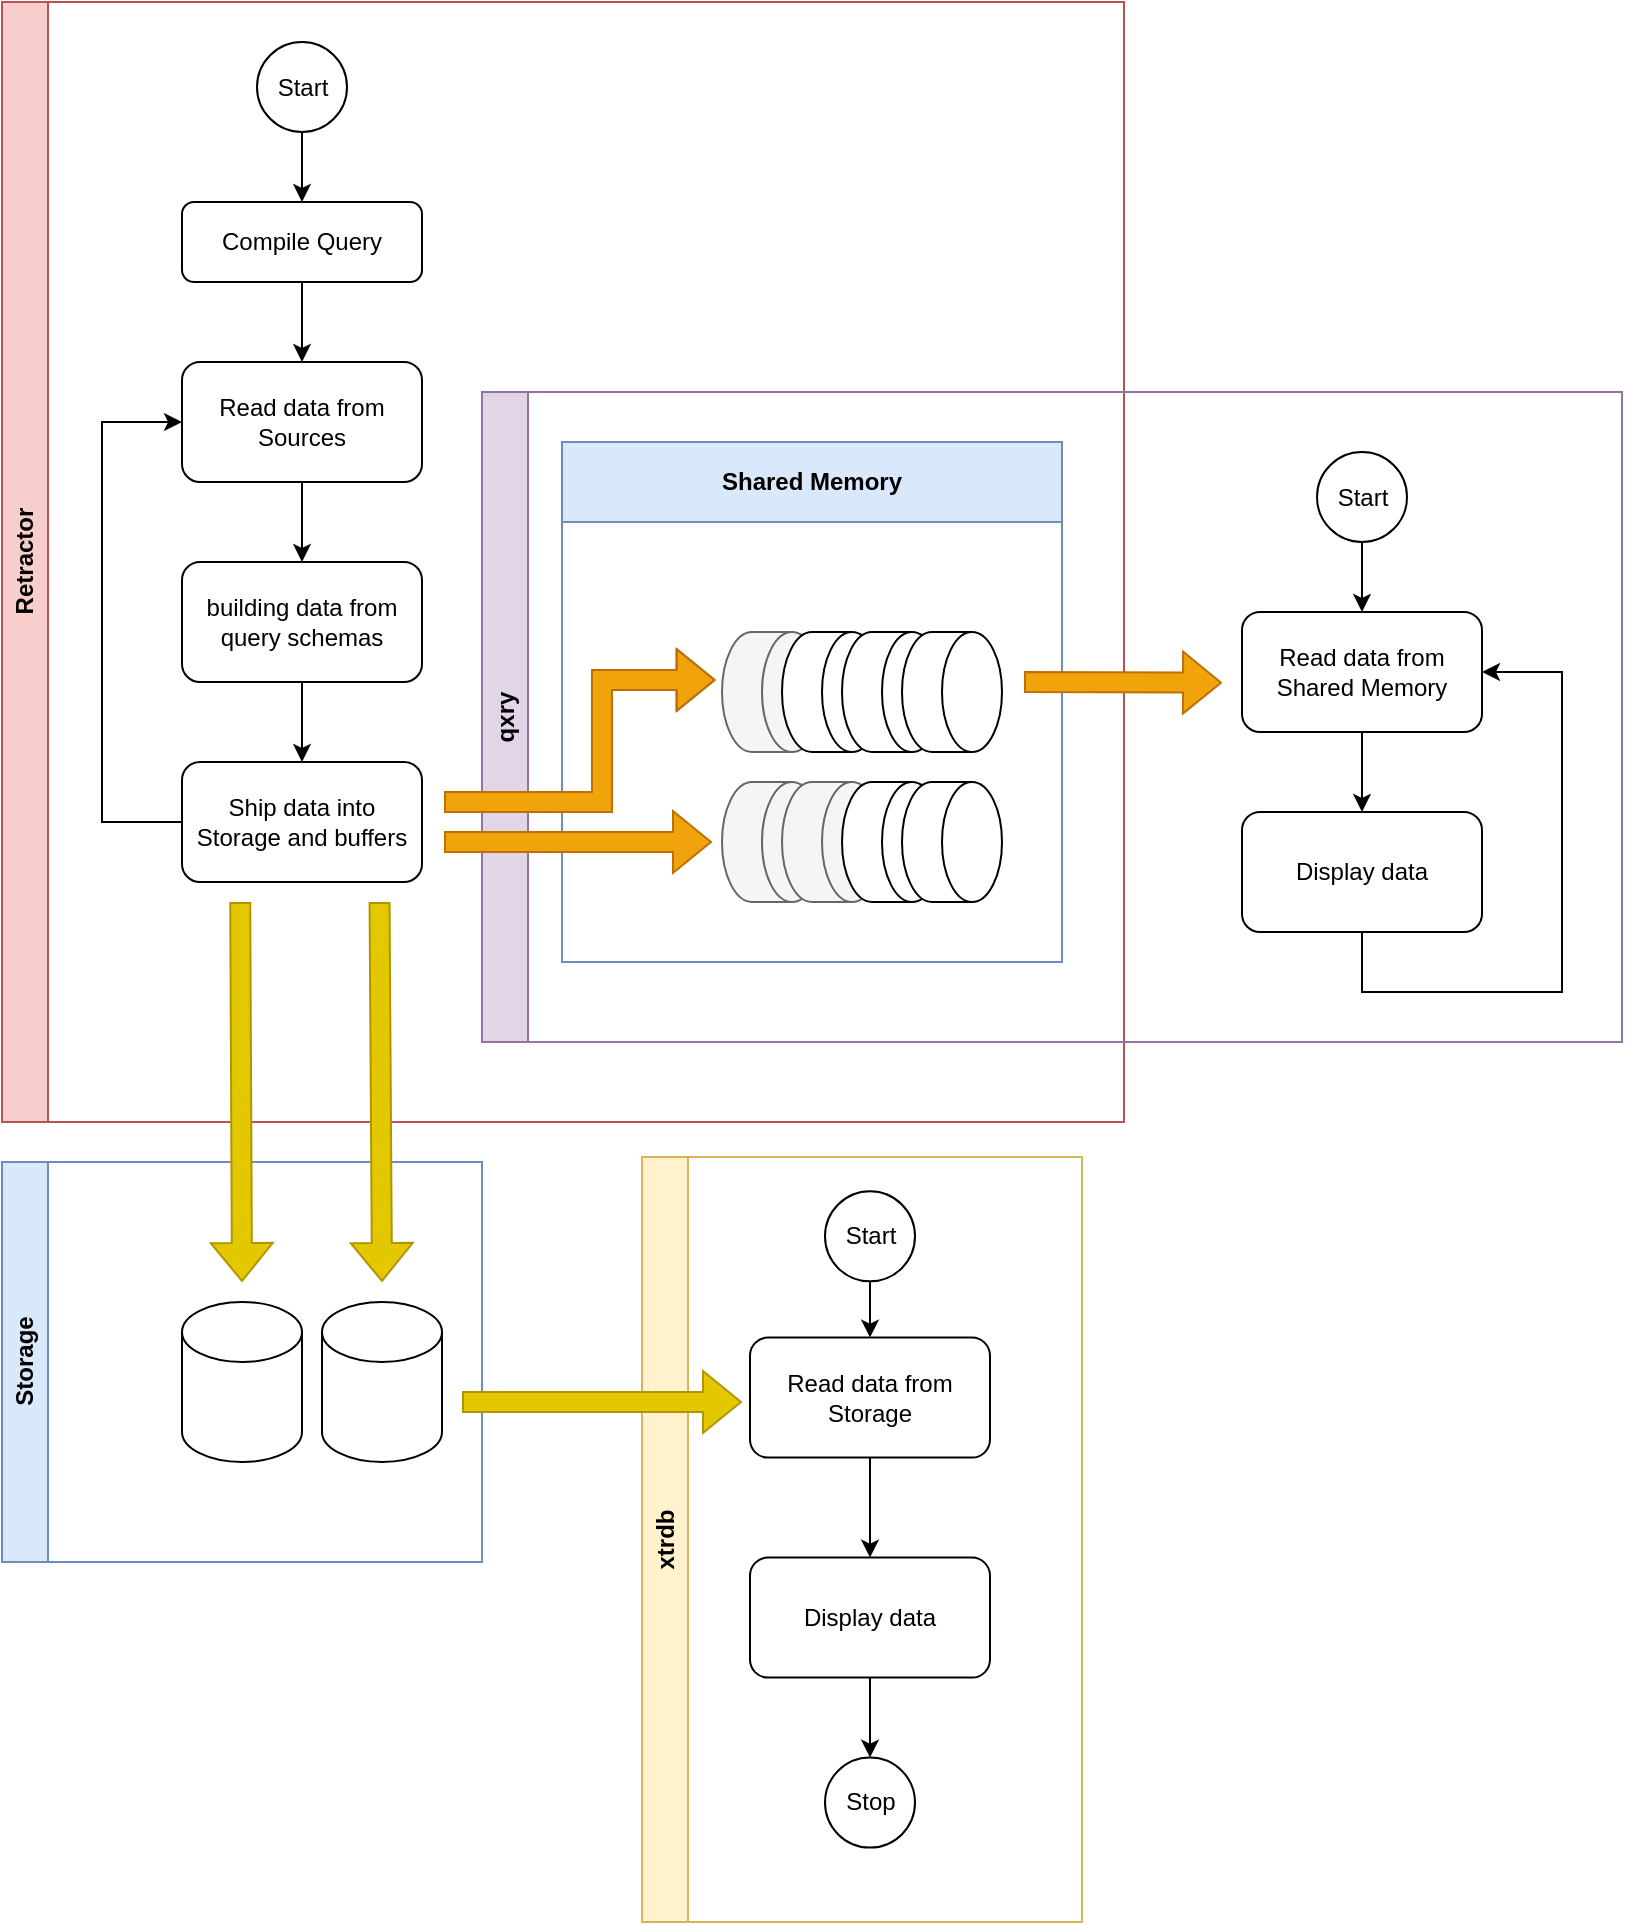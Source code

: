 <mxfile version="21.6.8" type="device">
  <diagram name="Strona-1" id="BG2U26oZRh6Gp2IAzY93">
    <mxGraphModel dx="1100" dy="894" grid="1" gridSize="10" guides="1" tooltips="1" connect="1" arrows="1" fold="1" page="1" pageScale="1" pageWidth="827" pageHeight="1169" math="0" shadow="0">
      <root>
        <mxCell id="0" />
        <mxCell id="1" parent="0" />
        <mxCell id="VHUyBY8sBE0EKWtmwpwd-44" value="Storage" style="swimlane;horizontal=0;whiteSpace=wrap;html=1;fillColor=#dae8fc;strokeColor=#6c8ebf;" parent="1" vertex="1">
          <mxGeometry x="9" y="600" width="240" height="200" as="geometry" />
        </mxCell>
        <mxCell id="VHUyBY8sBE0EKWtmwpwd-45" value="" style="shape=cylinder3;whiteSpace=wrap;html=1;boundedLbl=1;backgroundOutline=1;size=15;" parent="VHUyBY8sBE0EKWtmwpwd-44" vertex="1">
          <mxGeometry x="90" y="70" width="60" height="80" as="geometry" />
        </mxCell>
        <mxCell id="VHUyBY8sBE0EKWtmwpwd-46" value="" style="shape=cylinder3;whiteSpace=wrap;html=1;boundedLbl=1;backgroundOutline=1;size=15;" parent="VHUyBY8sBE0EKWtmwpwd-44" vertex="1">
          <mxGeometry x="160" y="70" width="60" height="80" as="geometry" />
        </mxCell>
        <mxCell id="VHUyBY8sBE0EKWtmwpwd-57" value="Retractor" style="swimlane;horizontal=0;whiteSpace=wrap;html=1;fillColor=#f8cecc;strokeColor=#b85450;" parent="1" vertex="1">
          <mxGeometry x="9" y="20" width="561" height="560" as="geometry" />
        </mxCell>
        <mxCell id="VHUyBY8sBE0EKWtmwpwd-58" value="qxry" style="swimlane;horizontal=0;whiteSpace=wrap;html=1;fillColor=#e1d5e7;strokeColor=#9673a6;" parent="VHUyBY8sBE0EKWtmwpwd-57" vertex="1">
          <mxGeometry x="240" y="195" width="570" height="325" as="geometry" />
        </mxCell>
        <mxCell id="VHUyBY8sBE0EKWtmwpwd-29" value="Read data from&lt;br&gt;Shared Memory" style="rounded=1;whiteSpace=wrap;html=1;" parent="VHUyBY8sBE0EKWtmwpwd-58" vertex="1">
          <mxGeometry x="380" y="110" width="120" height="60" as="geometry" />
        </mxCell>
        <mxCell id="VHUyBY8sBE0EKWtmwpwd-30" value="Display data" style="rounded=1;whiteSpace=wrap;html=1;" parent="VHUyBY8sBE0EKWtmwpwd-58" vertex="1">
          <mxGeometry x="380" y="210" width="120" height="60" as="geometry" />
        </mxCell>
        <mxCell id="VHUyBY8sBE0EKWtmwpwd-33" value="" style="endArrow=classic;html=1;rounded=0;exitX=0.5;exitY=1;exitDx=0;exitDy=0;" parent="VHUyBY8sBE0EKWtmwpwd-58" source="VHUyBY8sBE0EKWtmwpwd-29" target="VHUyBY8sBE0EKWtmwpwd-30" edge="1">
          <mxGeometry width="50" height="50" relative="1" as="geometry">
            <mxPoint x="110" y="220" as="sourcePoint" />
            <mxPoint x="160" y="170" as="targetPoint" />
          </mxGeometry>
        </mxCell>
        <mxCell id="VHUyBY8sBE0EKWtmwpwd-34" value="" style="endArrow=classic;html=1;rounded=0;exitX=0.5;exitY=1;exitDx=0;exitDy=0;entryX=1;entryY=0.5;entryDx=0;entryDy=0;" parent="VHUyBY8sBE0EKWtmwpwd-58" source="VHUyBY8sBE0EKWtmwpwd-30" target="VHUyBY8sBE0EKWtmwpwd-29" edge="1">
          <mxGeometry width="50" height="50" relative="1" as="geometry">
            <mxPoint x="110" y="220" as="sourcePoint" />
            <mxPoint x="540" y="90" as="targetPoint" />
            <Array as="points">
              <mxPoint x="440" y="300" />
              <mxPoint x="540" y="300" />
              <mxPoint x="540" y="140" />
            </Array>
          </mxGeometry>
        </mxCell>
        <mxCell id="VHUyBY8sBE0EKWtmwpwd-54" style="edgeStyle=orthogonalEdgeStyle;rounded=0;orthogonalLoop=1;jettySize=auto;html=1;exitX=0.5;exitY=1;exitDx=0;exitDy=0;entryX=0.5;entryY=0;entryDx=0;entryDy=0;" parent="VHUyBY8sBE0EKWtmwpwd-58" source="VHUyBY8sBE0EKWtmwpwd-53" target="VHUyBY8sBE0EKWtmwpwd-29" edge="1">
          <mxGeometry relative="1" as="geometry" />
        </mxCell>
        <mxCell id="VHUyBY8sBE0EKWtmwpwd-53" value="Start" style="ellipse;whiteSpace=wrap;html=1;aspect=fixed;" parent="VHUyBY8sBE0EKWtmwpwd-58" vertex="1">
          <mxGeometry x="417.5" y="30" width="45" height="45" as="geometry" />
        </mxCell>
        <mxCell id="VHUyBY8sBE0EKWtmwpwd-3" value="Shared Memory" style="swimlane;whiteSpace=wrap;html=1;startSize=40;fillColor=#dae8fc;strokeColor=#6c8ebf;" parent="VHUyBY8sBE0EKWtmwpwd-58" vertex="1">
          <mxGeometry x="40" y="25" width="250" height="260" as="geometry" />
        </mxCell>
        <mxCell id="VHUyBY8sBE0EKWtmwpwd-17" value="" style="shape=cylinder3;whiteSpace=wrap;html=1;boundedLbl=1;backgroundOutline=1;size=15;rotation=90;fillColor=#f5f5f5;fontColor=#333333;strokeColor=#666666;" parent="VHUyBY8sBE0EKWtmwpwd-3" vertex="1">
          <mxGeometry x="75" y="175" width="60" height="50" as="geometry" />
        </mxCell>
        <mxCell id="VHUyBY8sBE0EKWtmwpwd-18" value="" style="shape=cylinder3;whiteSpace=wrap;html=1;boundedLbl=1;backgroundOutline=1;size=15;rotation=90;fillColor=#f5f5f5;fontColor=#333333;strokeColor=#666666;" parent="VHUyBY8sBE0EKWtmwpwd-3" vertex="1">
          <mxGeometry x="105" y="175" width="60" height="50" as="geometry" />
        </mxCell>
        <mxCell id="VHUyBY8sBE0EKWtmwpwd-19" value="" style="shape=cylinder3;whiteSpace=wrap;html=1;boundedLbl=1;backgroundOutline=1;size=15;rotation=90;" parent="VHUyBY8sBE0EKWtmwpwd-3" vertex="1">
          <mxGeometry x="135" y="175" width="60" height="50" as="geometry" />
        </mxCell>
        <mxCell id="VHUyBY8sBE0EKWtmwpwd-20" value="" style="shape=cylinder3;whiteSpace=wrap;html=1;boundedLbl=1;backgroundOutline=1;size=15;rotation=90;" parent="VHUyBY8sBE0EKWtmwpwd-3" vertex="1">
          <mxGeometry x="165" y="175" width="60" height="50" as="geometry" />
        </mxCell>
        <mxCell id="VHUyBY8sBE0EKWtmwpwd-22" value="" style="shape=cylinder3;whiteSpace=wrap;html=1;boundedLbl=1;backgroundOutline=1;size=15;rotation=90;fillColor=#f5f5f5;fontColor=#333333;strokeColor=#666666;" parent="VHUyBY8sBE0EKWtmwpwd-3" vertex="1">
          <mxGeometry x="75" y="100" width="60" height="50" as="geometry" />
        </mxCell>
        <mxCell id="VHUyBY8sBE0EKWtmwpwd-23" value="" style="shape=cylinder3;whiteSpace=wrap;html=1;boundedLbl=1;backgroundOutline=1;size=15;rotation=90;" parent="VHUyBY8sBE0EKWtmwpwd-3" vertex="1">
          <mxGeometry x="105" y="100" width="60" height="50" as="geometry" />
        </mxCell>
        <mxCell id="VHUyBY8sBE0EKWtmwpwd-24" value="" style="shape=cylinder3;whiteSpace=wrap;html=1;boundedLbl=1;backgroundOutline=1;size=15;rotation=90;" parent="VHUyBY8sBE0EKWtmwpwd-3" vertex="1">
          <mxGeometry x="135" y="100" width="60" height="50" as="geometry" />
        </mxCell>
        <mxCell id="VHUyBY8sBE0EKWtmwpwd-25" value="" style="shape=cylinder3;whiteSpace=wrap;html=1;boundedLbl=1;backgroundOutline=1;size=15;rotation=90;" parent="VHUyBY8sBE0EKWtmwpwd-3" vertex="1">
          <mxGeometry x="165" y="100" width="60" height="50" as="geometry" />
        </mxCell>
        <mxCell id="VHUyBY8sBE0EKWtmwpwd-21" value="" style="shape=flexArrow;endArrow=classic;html=1;rounded=0;fillColor=#f0a30a;strokeColor=#BD7000;" parent="VHUyBY8sBE0EKWtmwpwd-3" edge="1">
          <mxGeometry width="50" height="50" relative="1" as="geometry">
            <mxPoint x="-59" y="200" as="sourcePoint" />
            <mxPoint x="75" y="200" as="targetPoint" />
          </mxGeometry>
        </mxCell>
        <mxCell id="VHUyBY8sBE0EKWtmwpwd-27" value="" style="shape=flexArrow;endArrow=classic;html=1;rounded=0;entryX=0.4;entryY=1.064;entryDx=0;entryDy=0;entryPerimeter=0;fillColor=#f0a30a;strokeColor=#BD7000;" parent="VHUyBY8sBE0EKWtmwpwd-3" target="VHUyBY8sBE0EKWtmwpwd-22" edge="1">
          <mxGeometry width="50" height="50" relative="1" as="geometry">
            <mxPoint x="-59" y="180" as="sourcePoint" />
            <mxPoint x="70" y="120" as="targetPoint" />
            <Array as="points">
              <mxPoint x="20" y="180" />
              <mxPoint x="20" y="119" />
            </Array>
          </mxGeometry>
        </mxCell>
        <mxCell id="VHUyBY8sBE0EKWtmwpwd-28" value="" style="shape=flexArrow;endArrow=classic;html=1;rounded=0;fillColor=#f0a30a;strokeColor=#BD7000;" parent="VHUyBY8sBE0EKWtmwpwd-58" edge="1">
          <mxGeometry width="50" height="50" relative="1" as="geometry">
            <mxPoint x="271" y="145" as="sourcePoint" />
            <mxPoint x="370" y="145.34" as="targetPoint" />
          </mxGeometry>
        </mxCell>
        <mxCell id="VHUyBY8sBE0EKWtmwpwd-4" value="Compile Query" style="rounded=1;whiteSpace=wrap;html=1;" parent="1" vertex="1">
          <mxGeometry x="99" y="120" width="120" height="40" as="geometry" />
        </mxCell>
        <mxCell id="VHUyBY8sBE0EKWtmwpwd-6" value="Read data from&lt;br&gt;Sources" style="rounded=1;whiteSpace=wrap;html=1;" parent="1" vertex="1">
          <mxGeometry x="99" y="200" width="120" height="60" as="geometry" />
        </mxCell>
        <mxCell id="VHUyBY8sBE0EKWtmwpwd-8" value="" style="endArrow=classic;html=1;rounded=0;exitX=0.5;exitY=1;exitDx=0;exitDy=0;entryX=0.5;entryY=0;entryDx=0;entryDy=0;" parent="1" source="VHUyBY8sBE0EKWtmwpwd-4" target="VHUyBY8sBE0EKWtmwpwd-6" edge="1">
          <mxGeometry width="50" height="50" relative="1" as="geometry">
            <mxPoint x="389" y="300" as="sourcePoint" />
            <mxPoint x="439" y="250" as="targetPoint" />
          </mxGeometry>
        </mxCell>
        <mxCell id="VHUyBY8sBE0EKWtmwpwd-9" value="building data from query schemas" style="rounded=1;whiteSpace=wrap;html=1;" parent="1" vertex="1">
          <mxGeometry x="99" y="300" width="120" height="60" as="geometry" />
        </mxCell>
        <mxCell id="VHUyBY8sBE0EKWtmwpwd-10" value="" style="endArrow=classic;html=1;rounded=0;entryX=0.5;entryY=0;entryDx=0;entryDy=0;" parent="1" source="VHUyBY8sBE0EKWtmwpwd-6" target="VHUyBY8sBE0EKWtmwpwd-9" edge="1">
          <mxGeometry width="50" height="50" relative="1" as="geometry">
            <mxPoint x="319" y="300" as="sourcePoint" />
            <mxPoint x="369" y="250" as="targetPoint" />
          </mxGeometry>
        </mxCell>
        <mxCell id="VHUyBY8sBE0EKWtmwpwd-11" value="Ship data into&lt;br&gt;Storage and buffers" style="rounded=1;whiteSpace=wrap;html=1;" parent="1" vertex="1">
          <mxGeometry x="99" y="400" width="120" height="60" as="geometry" />
        </mxCell>
        <mxCell id="VHUyBY8sBE0EKWtmwpwd-12" value="" style="endArrow=classic;html=1;rounded=0;exitX=0.5;exitY=1;exitDx=0;exitDy=0;entryX=0.5;entryY=0;entryDx=0;entryDy=0;" parent="1" source="VHUyBY8sBE0EKWtmwpwd-9" target="VHUyBY8sBE0EKWtmwpwd-11" edge="1">
          <mxGeometry width="50" height="50" relative="1" as="geometry">
            <mxPoint x="319" y="300" as="sourcePoint" />
            <mxPoint x="369" y="250" as="targetPoint" />
          </mxGeometry>
        </mxCell>
        <mxCell id="VHUyBY8sBE0EKWtmwpwd-13" value="" style="endArrow=classic;html=1;rounded=0;exitX=0;exitY=0.5;exitDx=0;exitDy=0;entryX=0;entryY=0.5;entryDx=0;entryDy=0;" parent="1" source="VHUyBY8sBE0EKWtmwpwd-11" target="VHUyBY8sBE0EKWtmwpwd-6" edge="1">
          <mxGeometry width="50" height="50" relative="1" as="geometry">
            <mxPoint x="-101" y="415" as="sourcePoint" />
            <mxPoint x="-101" y="230.0" as="targetPoint" />
            <Array as="points">
              <mxPoint x="59" y="430" />
              <mxPoint x="59" y="230" />
            </Array>
          </mxGeometry>
        </mxCell>
        <mxCell id="VHUyBY8sBE0EKWtmwpwd-37" value="" style="shape=flexArrow;endArrow=classic;html=1;rounded=0;fillColor=#e3c800;strokeColor=#B09500;" parent="1" edge="1">
          <mxGeometry width="50" height="50" relative="1" as="geometry">
            <mxPoint x="128.12" y="470" as="sourcePoint" />
            <mxPoint x="129" y="660" as="targetPoint" />
          </mxGeometry>
        </mxCell>
        <mxCell id="VHUyBY8sBE0EKWtmwpwd-38" value="" style="shape=flexArrow;endArrow=classic;html=1;rounded=0;fillColor=#e3c800;strokeColor=#B09500;" parent="1" edge="1">
          <mxGeometry width="50" height="50" relative="1" as="geometry">
            <mxPoint x="197.78" y="470" as="sourcePoint" />
            <mxPoint x="199" y="660" as="targetPoint" />
          </mxGeometry>
        </mxCell>
        <mxCell id="VHUyBY8sBE0EKWtmwpwd-49" value="Start" style="ellipse;whiteSpace=wrap;html=1;aspect=fixed;" parent="1" vertex="1">
          <mxGeometry x="136.5" y="40" width="45" height="45" as="geometry" />
        </mxCell>
        <mxCell id="VHUyBY8sBE0EKWtmwpwd-50" value="" style="endArrow=classic;html=1;rounded=0;exitX=0.5;exitY=1;exitDx=0;exitDy=0;" parent="1" source="VHUyBY8sBE0EKWtmwpwd-49" target="VHUyBY8sBE0EKWtmwpwd-4" edge="1">
          <mxGeometry width="50" height="50" relative="1" as="geometry">
            <mxPoint x="169" y="170" as="sourcePoint" />
            <mxPoint x="169" y="210" as="targetPoint" />
          </mxGeometry>
        </mxCell>
        <mxCell id="VHUyBY8sBE0EKWtmwpwd-59" value="xtrdb" style="swimlane;horizontal=0;whiteSpace=wrap;html=1;fillColor=#fff2cc;strokeColor=#d6b656;" parent="1" vertex="1">
          <mxGeometry x="329" y="597.5" width="220" height="382.5" as="geometry" />
        </mxCell>
        <mxCell id="VHUyBY8sBE0EKWtmwpwd-39" value="Read data from&lt;br&gt;Storage" style="rounded=1;whiteSpace=wrap;html=1;" parent="VHUyBY8sBE0EKWtmwpwd-59" vertex="1">
          <mxGeometry x="54" y="90.31" width="120" height="60" as="geometry" />
        </mxCell>
        <mxCell id="VHUyBY8sBE0EKWtmwpwd-40" value="Display data" style="rounded=1;whiteSpace=wrap;html=1;" parent="VHUyBY8sBE0EKWtmwpwd-59" vertex="1">
          <mxGeometry x="54" y="200.31" width="120" height="60" as="geometry" />
        </mxCell>
        <mxCell id="VHUyBY8sBE0EKWtmwpwd-41" value="" style="endArrow=classic;html=1;rounded=0;exitX=0.5;exitY=1;exitDx=0;exitDy=0;entryX=0.5;entryY=0;entryDx=0;entryDy=0;" parent="VHUyBY8sBE0EKWtmwpwd-59" source="VHUyBY8sBE0EKWtmwpwd-39" target="VHUyBY8sBE0EKWtmwpwd-40" edge="1">
          <mxGeometry width="50" height="50" relative="1" as="geometry">
            <mxPoint x="109.75" y="160.31" as="sourcePoint" />
            <mxPoint x="124" y="160.31" as="targetPoint" />
          </mxGeometry>
        </mxCell>
        <mxCell id="VHUyBY8sBE0EKWtmwpwd-52" style="edgeStyle=orthogonalEdgeStyle;rounded=0;orthogonalLoop=1;jettySize=auto;html=1;exitX=0.5;exitY=1;exitDx=0;exitDy=0;" parent="VHUyBY8sBE0EKWtmwpwd-59" source="VHUyBY8sBE0EKWtmwpwd-51" target="VHUyBY8sBE0EKWtmwpwd-39" edge="1">
          <mxGeometry relative="1" as="geometry" />
        </mxCell>
        <mxCell id="VHUyBY8sBE0EKWtmwpwd-51" value="Start" style="ellipse;whiteSpace=wrap;html=1;aspect=fixed;" parent="VHUyBY8sBE0EKWtmwpwd-59" vertex="1">
          <mxGeometry x="91.5" y="17.18" width="45" height="45" as="geometry" />
        </mxCell>
        <mxCell id="VHUyBY8sBE0EKWtmwpwd-55" value="Stop" style="ellipse;whiteSpace=wrap;html=1;aspect=fixed;" parent="VHUyBY8sBE0EKWtmwpwd-59" vertex="1">
          <mxGeometry x="91.5" y="300.31" width="45" height="45" as="geometry" />
        </mxCell>
        <mxCell id="VHUyBY8sBE0EKWtmwpwd-56" style="edgeStyle=orthogonalEdgeStyle;rounded=0;orthogonalLoop=1;jettySize=auto;html=1;exitX=0.5;exitY=1;exitDx=0;exitDy=0;" parent="VHUyBY8sBE0EKWtmwpwd-59" source="VHUyBY8sBE0EKWtmwpwd-40" target="VHUyBY8sBE0EKWtmwpwd-55" edge="1">
          <mxGeometry relative="1" as="geometry" />
        </mxCell>
        <mxCell id="VHUyBY8sBE0EKWtmwpwd-47" value="" style="shape=flexArrow;endArrow=classic;html=1;rounded=0;fillColor=#e3c800;strokeColor=#B09500;" parent="1" edge="1">
          <mxGeometry width="50" height="50" relative="1" as="geometry">
            <mxPoint x="239" y="720" as="sourcePoint" />
            <mxPoint x="379" y="720" as="targetPoint" />
            <Array as="points" />
          </mxGeometry>
        </mxCell>
      </root>
    </mxGraphModel>
  </diagram>
</mxfile>
